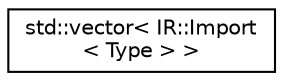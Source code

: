digraph "Graphical Class Hierarchy"
{
  edge [fontname="Helvetica",fontsize="10",labelfontname="Helvetica",labelfontsize="10"];
  node [fontname="Helvetica",fontsize="10",shape=record];
  rankdir="LR";
  Node0 [label="std::vector\< IR::Import\l\< Type \> \>",height=0.2,width=0.4,color="black", fillcolor="white", style="filled",URL="$classstd_1_1vector.html"];
}
